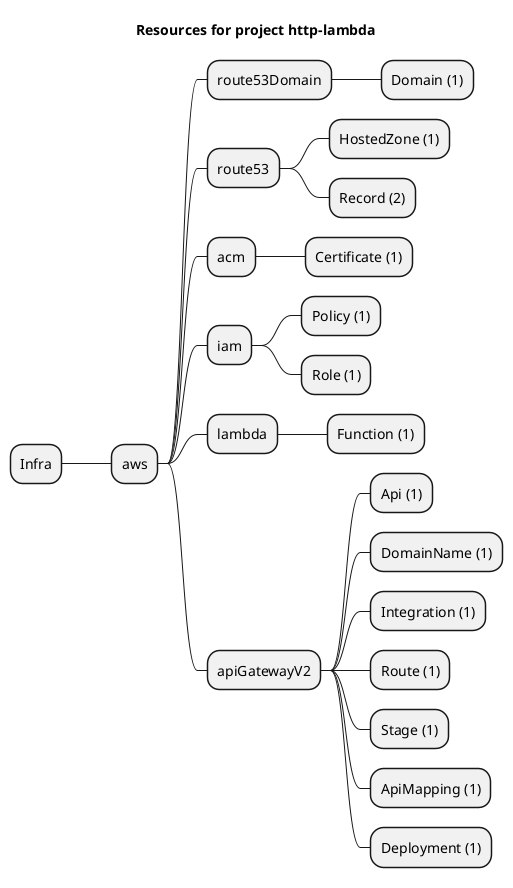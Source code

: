 @startmindmap
title Resources for project http-lambda
skinparam monochrome true
+ Infra
++ aws
+++ route53Domain
++++ Domain (1)
+++ route53
++++ HostedZone (1)
++++ Record (2)
+++ acm
++++ Certificate (1)
+++ iam
++++ Policy (1)
++++ Role (1)
+++ lambda
++++ Function (1)
+++ apiGatewayV2
++++ Api (1)
++++ DomainName (1)
++++ Integration (1)
++++ Route (1)
++++ Stage (1)
++++ ApiMapping (1)
++++ Deployment (1)
@endmindmap